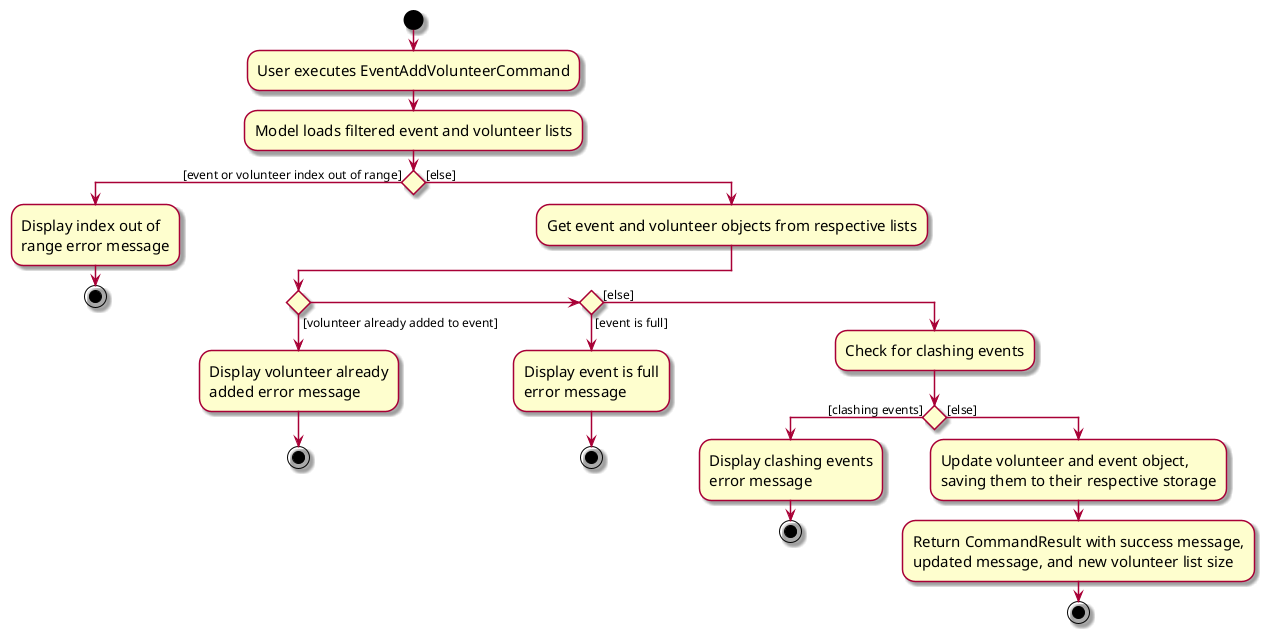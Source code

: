 @startuml
skin rose
skinparam ActivityFontSize 15
skinparam ArrowFontSize 12
start
:User executes EventAddVolunteerCommand;
:Model loads filtered event and volunteer lists;

'Since the beta syntax does not support placing the condition outside the
'diamond we place it as the true branch instead.

if () then ([event or volunteer index out of range])
    :Display index out of
    range error message;
    stop
else ([else])
    :Get event and volunteer objects from respective lists;
    if () then ([volunteer already added to event])
        :Display volunteer already
        added error message;
        stop
    elseif () then ([event is full])
        :Display event is full
        error message;
        stop
    else ([else])
        :Check for clashing events;
        if () then ([clashing events])
            :Display clashing events
            error message;
            stop
        else ([else])
            :Update volunteer and event object,
            saving them to their respective storage;
            :Return CommandResult with success message,
            updated message, and new volunteer list size;
            stop
        endif
    endif
endif
@enduml
